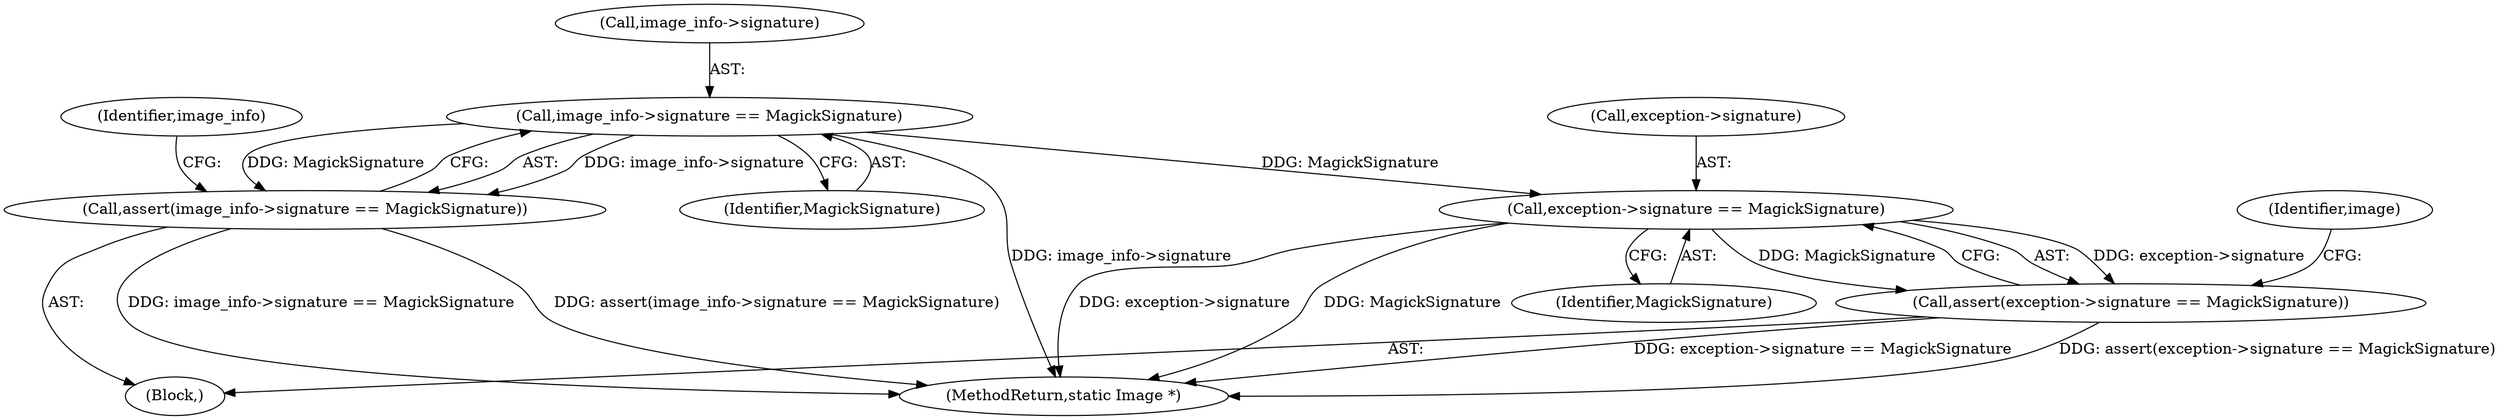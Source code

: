 digraph "0_ImageMagick_a8f9c2aabed37cd6a728532d1aed13ae0f3dfd78@pointer" {
"1000132" [label="(Call,image_info->signature == MagickSignature)"];
"1000131" [label="(Call,assert(image_info->signature == MagickSignature))"];
"1000159" [label="(Call,exception->signature == MagickSignature)"];
"1000158" [label="(Call,assert(exception->signature == MagickSignature))"];
"1000131" [label="(Call,assert(image_info->signature == MagickSignature))"];
"1000158" [label="(Call,assert(exception->signature == MagickSignature))"];
"1000140" [label="(Identifier,image_info)"];
"1000163" [label="(Identifier,MagickSignature)"];
"1000136" [label="(Identifier,MagickSignature)"];
"1000105" [label="(Block,)"];
"1000132" [label="(Call,image_info->signature == MagickSignature)"];
"1000159" [label="(Call,exception->signature == MagickSignature)"];
"1000160" [label="(Call,exception->signature)"];
"1000133" [label="(Call,image_info->signature)"];
"1000859" [label="(MethodReturn,static Image *)"];
"1000165" [label="(Identifier,image)"];
"1000132" -> "1000131"  [label="AST: "];
"1000132" -> "1000136"  [label="CFG: "];
"1000133" -> "1000132"  [label="AST: "];
"1000136" -> "1000132"  [label="AST: "];
"1000131" -> "1000132"  [label="CFG: "];
"1000132" -> "1000859"  [label="DDG: image_info->signature"];
"1000132" -> "1000131"  [label="DDG: image_info->signature"];
"1000132" -> "1000131"  [label="DDG: MagickSignature"];
"1000132" -> "1000159"  [label="DDG: MagickSignature"];
"1000131" -> "1000105"  [label="AST: "];
"1000140" -> "1000131"  [label="CFG: "];
"1000131" -> "1000859"  [label="DDG: image_info->signature == MagickSignature"];
"1000131" -> "1000859"  [label="DDG: assert(image_info->signature == MagickSignature)"];
"1000159" -> "1000158"  [label="AST: "];
"1000159" -> "1000163"  [label="CFG: "];
"1000160" -> "1000159"  [label="AST: "];
"1000163" -> "1000159"  [label="AST: "];
"1000158" -> "1000159"  [label="CFG: "];
"1000159" -> "1000859"  [label="DDG: exception->signature"];
"1000159" -> "1000859"  [label="DDG: MagickSignature"];
"1000159" -> "1000158"  [label="DDG: exception->signature"];
"1000159" -> "1000158"  [label="DDG: MagickSignature"];
"1000158" -> "1000105"  [label="AST: "];
"1000165" -> "1000158"  [label="CFG: "];
"1000158" -> "1000859"  [label="DDG: exception->signature == MagickSignature"];
"1000158" -> "1000859"  [label="DDG: assert(exception->signature == MagickSignature)"];
}
